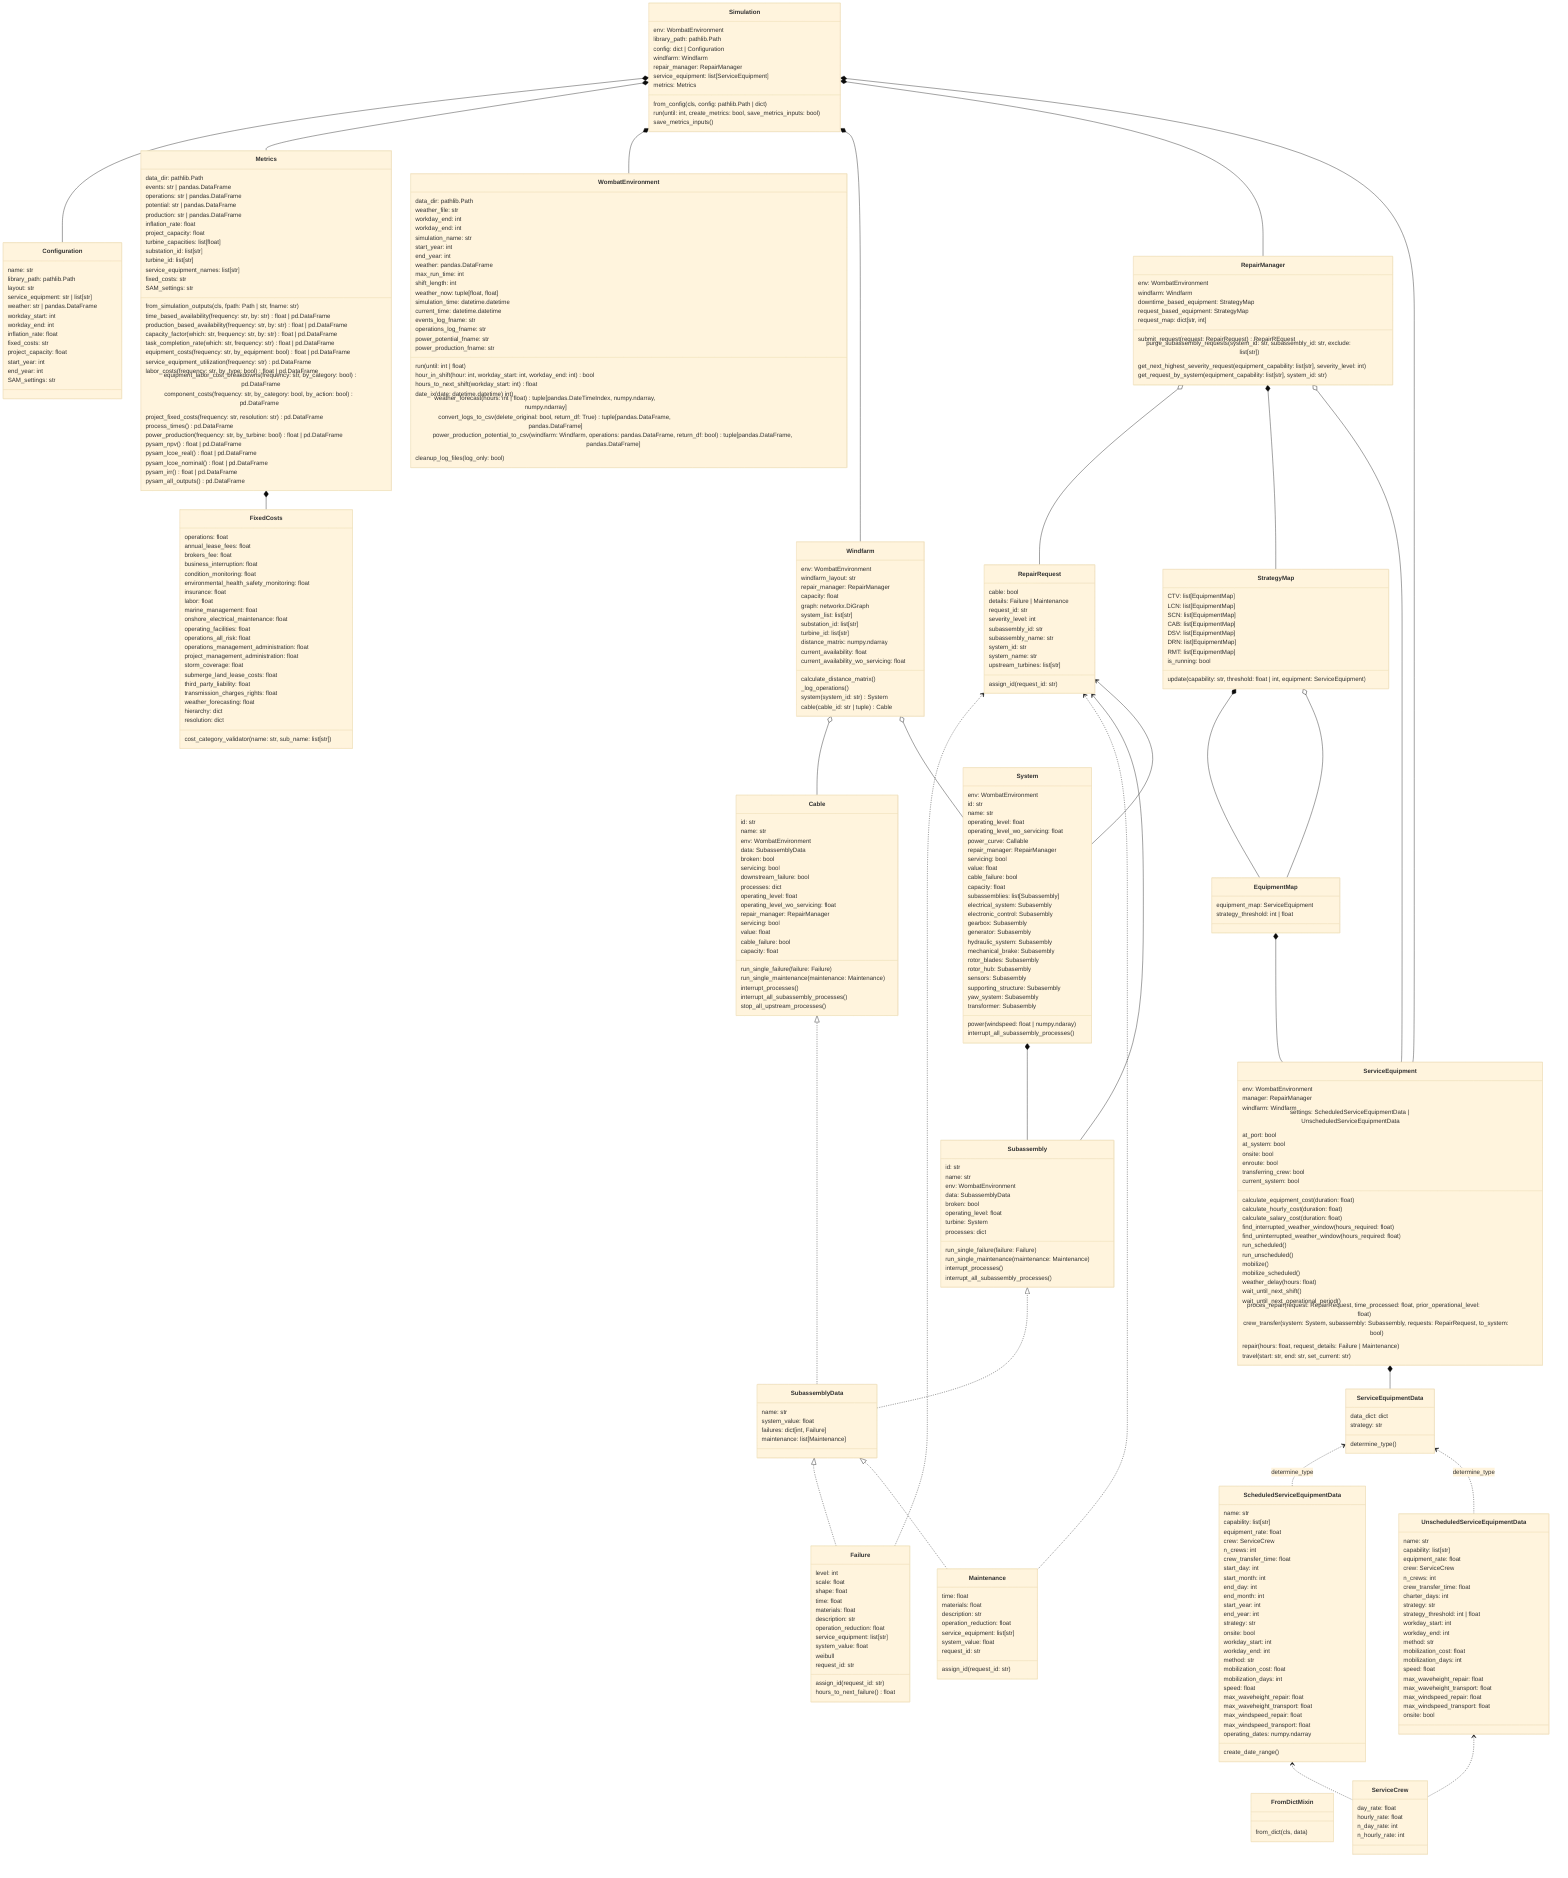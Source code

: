 %%{init: {'theme':'base'}}%%
classDiagram
    direction BT
    class FromDictMixin{
        from_dict(cls, data)
    }
    class Failure{
        level: int
        scale: float
        shape: float
        time: float
        materials: float
        description: str
        operation_reduction: float
        service_equipment: list[str]
        system_value: float
        weibull
        request_id: str
        assign_id(request_id: str)
        hours_to_next_failure() float
    }
    class Maintenance{
        time: float
        materials: float
        description: str
        operation_reduction: float
        service_equipment: list[str]
        system_value: float
        request_id: str
        assign_id(request_id: str)
    }
    class RepairRequest{
        cable: bool
        details: Failure | Maintenance
        request_id: str
        severity_level: int
        subassembly_id: str
        subassembly_name: str
        system_id: str
        system_name: str
        upstream_turbines: list[str]
        assign_id(request_id: str)
    }
    class ServiceEquipmentData{
        data_dict: dict
        strategy: str
        determine_type()
    }
    class ServiceCrew{
        day_rate: float
        hourly_rate: float
        n_day_rate: int
        n_hourly_rate: int
    }
    class ScheduledServiceEquipmentData{
        name: str
        capability: list[str]
        equipment_rate: float
        crew: ServiceCrew
        n_crews: int
        crew_transfer_time: float
        start_day: int
        start_month: int
        end_day: int
        end_month: int
        start_year: int
        end_year: int
        strategy: str
        onsite: bool
        workday_start: int
        workday_end: int
        method: str
        mobilization_cost: float
        mobilization_days: int
        speed: float
        max_waveheight_repair: float
        max_waveheight_transport: float
        max_windspeed_repair: float
        max_windspeed_transport: float
        operating_dates: numpy.ndarray
        create_date_range()
    }
    class UnscheduledServiceEquipmentData{
        name: str
        capability: list[str]
        equipment_rate: float
        crew: ServiceCrew
        n_crews: int
        crew_transfer_time: float
        charter_days: int
        strategy: str
        strategy_threshold: int | float
        workday_start: int
        workday_end: int
        method: str
        mobilization_cost: float
        mobilization_days: int
        speed: float
        max_waveheight_repair: float
        max_waveheight_transport: float
        max_windspeed_repair: float
        max_windspeed_transport: float
        onsite: bool
    }
    class SubassemblyData{
        name: str
        system_value: float
        failures: dict[int, Failure]
        maintenance: list[Maintenance]
    }
    class FixedCosts{
        operations: float
        annual_lease_fees: float
        brokers_fee: float
        business_interruption: float
        condition_monitoring: float
        environmental_health_safety_monitoring: float
        insurance: float
        labor: float
        marine_management: float
        onshore_electrical_maintenance: float
        operating_facilities: float
        operations_all_risk: float
        operations_management_administration: float
        project_management_administration: float
        storm_coverage: float
        submerge_land_lease_costs: float
        third_party_liability: float
        transmission_charges_rights: float
        weather_forecasting: float
        hierarchy: dict
        resolution: dict
        cost_category_validator(name: str, sub_name: list[str])
    }

    class ServiceEquipment{
        env: WombatEnvironment
        manager: RepairManager
        windfarm: Windfarm
        settings: ScheduledServiceEquipmentData | UnscheduledServiceEquipmentData
        at_port: bool
        at_system: bool
        onsite: bool
        enroute: bool
        transferring_crew: bool
        current_system: bool
        calculate_equipment_cost(duration: float)
        calculate_hourly_cost(duration: float)
        calculate_salary_cost(duration: float)
        find_interrupted_weather_window(hours_required: float)
        find_uninterrupted_weather_window(hours_required: float)
        run_scheduled()
        run_unscheduled()
        mobilize()
        mobilize_scheduled()
        weather_delay(hours: float)
        wait_until_next_shift()
        wait_until_next_operational_period()
        proces_repair(request: RepairRequest, time_processed: float, prior_operational_level: float)
        crew_transfer(system: System, subassembly: Subassembly, requests: RepairRequest, to_system: bool)
        repair(hours: float, request_details: Failure | Maintenance)
        travel(start: str, end: str, set_current: str)
    }

    class Windfarm{
        env: WombatEnvironment
        windfarm_layout: str
        repair_manager: RepairManager
        capacity: float
        graph: networkx.DiGraph
        system_list: list[str]
        substation_id: list[str]
        turbine_id: list[str]
        distance_matrix: numpy.ndarray
        current_availability: float
        current_availability_wo_servicing: float

        calculate_distance_matrix()
        _log_operations()
        system(system_id: str) System
        cable(cable_id: str | tuple) Cable
    }
    class System{
        env: WombatEnvironment
        id: str
        name: str
        operating_level: float
        operating_level_wo_servicing: float
        power_curve: Callable
        repair_manager: RepairManager
        servicing: bool
        value: float
        cable_failure: bool
        capacity: float
        subassemblies: list[Subassembly]
        electrical_system: Subasembly
        electronic_control: Subasembly
        gearbox: Subasembly
        generator: Subasembly
        hydraulic_system: Subasembly
        mechanical_brake: Subasembly
        rotor_blades: Subasembly
        rotor_hub: Subasembly
        sensors: Subasembly
        supporting_structure: Subasembly
        yaw_system: Subasembly
        transformer: Subasembly
        power(windspeed: float | numpy.ndaray)
        interrupt_all_subassembly_processes()
    }
    class Subassembly{
        id: str
        name: str
        env: WombatEnvironment
        data: SubassemblyData
        broken: bool
        operating_level: float
        turbine: System
        processes: dict
        run_single_failure(failure: Failure)
        run_single_maintenance(maintenance: Maintenance)
        interrupt_processes()
        interrupt_all_subassembly_processes()
    }
    class Cable{
        id: str
        name: str
        env: WombatEnvironment
        data: SubassemblyData
        broken: bool
        servicing: bool
        downstream_failure: bool
        processes: dict
        operating_level: float
        operating_level_wo_servicing: float
        repair_manager: RepairManager
        servicing: bool
        value: float
        cable_failure: bool
        capacity: float
        run_single_failure(failure: Failure)
        run_single_maintenance(maintenance: Maintenance)
        interrupt_processes()
        interrupt_all_subassembly_processes()
        stop_all_upstream_processes()
    }
    class RepairManager{
        env: WombatEnvironment
        windfarm: Windfarm
        downtime_based_equipment: StrategyMap
        request_based_equipment: StrategyMap
        request_map: dict[str, int]
        submit_request(request: RepairRequest) RepairREquest
        purge_subassembly_requests(system_id: str, subassembly_id: str, exclude: list[str])
        get_next_highest_severity_request(equipment_capability: list[str], severity_level: int)
        get_request_by_system(equipment_capability: list[str], system_id: str)
    }
    class StrategyMap{
        CTV: list[EquipmentMap]
        LCN: list[EquipmentMap]
        SCN: list[EquipmentMap]
        CAB: list[EquipmentMap]
        DSV: list[EquipmentMap]
        DRN: list[EquipmentMap]
        RMT: list[EquipmentMap]
        is_running: bool
        update(capability: str, threshold: float | int, equipment: ServiceEquipment)
    }
    class EquipmentMap{
        equipment_map: ServiceEquipment
        strategy_threshold: int | float
    }

    class WombatEnvironment{
        data_dir: pathlib.Path
        weather_file: str
        workday_end: int
        workday_end: int
        simulation_name: str
        start_year: int
        end_year: int
        weather: pandas.DataFrame
        max_run_time: int
        shift_length: int
        weather_now: tuple[float, float]
        simulation_time: datetime.datetime
        current_time: datetime.datetime
        events_log_fname: str
        operations_log_fname: str
        power_potential_fname: str
        power_production_fname: str
        run(until: int | float)
        hour_in_shift(hour: int, workday_start: int, workday_end: int) bool
        hours_to_next_shift(workday_start: int) float
        date_ix(date: datetime.datetime) int)
        weather_forecast(hours: int | float) tuple[pandas.DateTimeIndex, numpy.ndarray, numpy.ndarray]
        convert_logs_to_csv(delete_original: bool, return_df: True) tuple[pandas.DataFrame, pandas.DataFrame]
        power_production_potential_to_csv(windfarm: Windfarm, operations: pandas.DataFrame, return_df: bool) tuple[pandas.DataFrame, pandas.DataFrame]
        cleanup_log_files(log_only: bool)
    }

    class Simulation{
        env: WombatEnvironment
        library_path: pathlib.Path
        config: dict | Configuration
        windfarm: Windfarm
        repair_manager: RepairManager
        service_equipment: list[ServiceEquipment]
        metrics: Metrics
        from_config(cls, config: pathlib.Path | dict)
        run(until: int, create_metrics: bool, save_metrics_inputs: bool)
        save_metrics_inputs()
    }
    class Configuration{
        name: str
        library_path: pathlib.Path
        layout: str
        service_equipment: str | list[str]
        weather: str | pandas.DataFrame
        workday_start: int
        workday_end: int
        inflation_rate: float
        fixed_costs: str
        project_capacity: float
        start_year: int
        end_year: int
        SAM_settings: str
    }
    class Metrics{
        data_dir: pathlib.Path
        events: str | pandas.DataFrame
        operations: str | pandas.DataFrame
        potential: str | pandas.DataFrame
        production: str | pandas.DataFrame
        inflation_rate: float
        project_capacity: float
        turbine_capacities: list[float]
        substation_id: list[str]
        turbine_id: list[str]
        service_equipment_names: list[str]
        fixed_costs: str
        SAM_settings: str
        from_simulation_outputs(cls, fpath: Path | str, fname: str)
        time_based_availability(frequency: str, by: str) float | pd.DataFrame
        production_based_availability(frequency: str, by: str) float | pd.DataFrame
        capacity_factor(which: str, frequency: str, by: str) float | pd.DataFrame
        task_completion_rate(which: str, frequency: str) float | pd.DataFrame
        equipment_costs(frequency: str, by_equipment: bool)float | pd.DataFrame
        service_equipment_utilization(frequency: str) pd.DataFrame
        labor_costs(frequency: str, by_type: bool) float | pd.DataFrame
        equipment_labor_cost_breakdowns(frequency: str, by_category: bool) pd.DataFrame
        component_costs(frequency: str, by_category: bool, by_action: bool) pd.DataFrame
        project_fixed_costs(frequency: str, resolution: str) pd.DataFrame
        process_times() pd.DataFrame
        power_production(frequency: str, by_turbine: bool) float | pd.DataFrame
        pysam_npv() float | pd.DataFrame
        pysam_lcoe_real() float | pd.DataFrame
        pysam_lcoe_nominal() float | pd.DataFrame
        pysam_irr() float | pd.DataFrame
        pysam_all_outputs() pd.DataFrame
    }

    ServiceCrew ..> ScheduledServiceEquipmentData
    ServiceCrew ..> UnscheduledServiceEquipmentData
    ScheduledServiceEquipmentData ..> ServiceEquipmentData : determine_type
    UnscheduledServiceEquipmentData ..> ServiceEquipmentData : determine_type

    %% FromDictMixin --* Failure
    %% FromDictMixin --* Maintenance
    %% FromDictMixin --* RepairRequest
    %% FromDictMixin --* ScheduledServiceEquipmentData
    %% FromDictMixin --* UnscheduledServiceEquipmentData
    %% FromDictMixin --* FixedCosts
    %% FromDictMixin --* SubassemblyData

    ServiceEquipmentData --* ServiceEquipment

    Failure ..> RepairRequest
    Maintenance ..> RepairRequest
    RepairRequest --o RepairManager
    EquipmentMap --* StrategyMap
    StrategyMap --* RepairManager
    ServiceEquipment --* EquipmentMap
    EquipmentMap --o StrategyMap
    ServiceEquipment --o RepairManager

    Subassembly --> RepairRequest
    System --> RepairRequest

    Failure ..|> SubassemblyData
    Maintenance ..|> SubassemblyData
    SubassemblyData ..|> Cable
    Cable --o Windfarm
    SubassemblyData ..|> Subassembly
    Subassembly --* System
    System --o Windfarm

    FixedCosts --* Metrics

    Configuration --* Simulation
    Metrics --* Simulation
    WombatEnvironment --* Simulation
    Windfarm --* Simulation
    RepairManager --* Simulation
    ServiceEquipment --* Simulation



    %% mmdc -i class_diagram.mmd -o class_diagram.svg